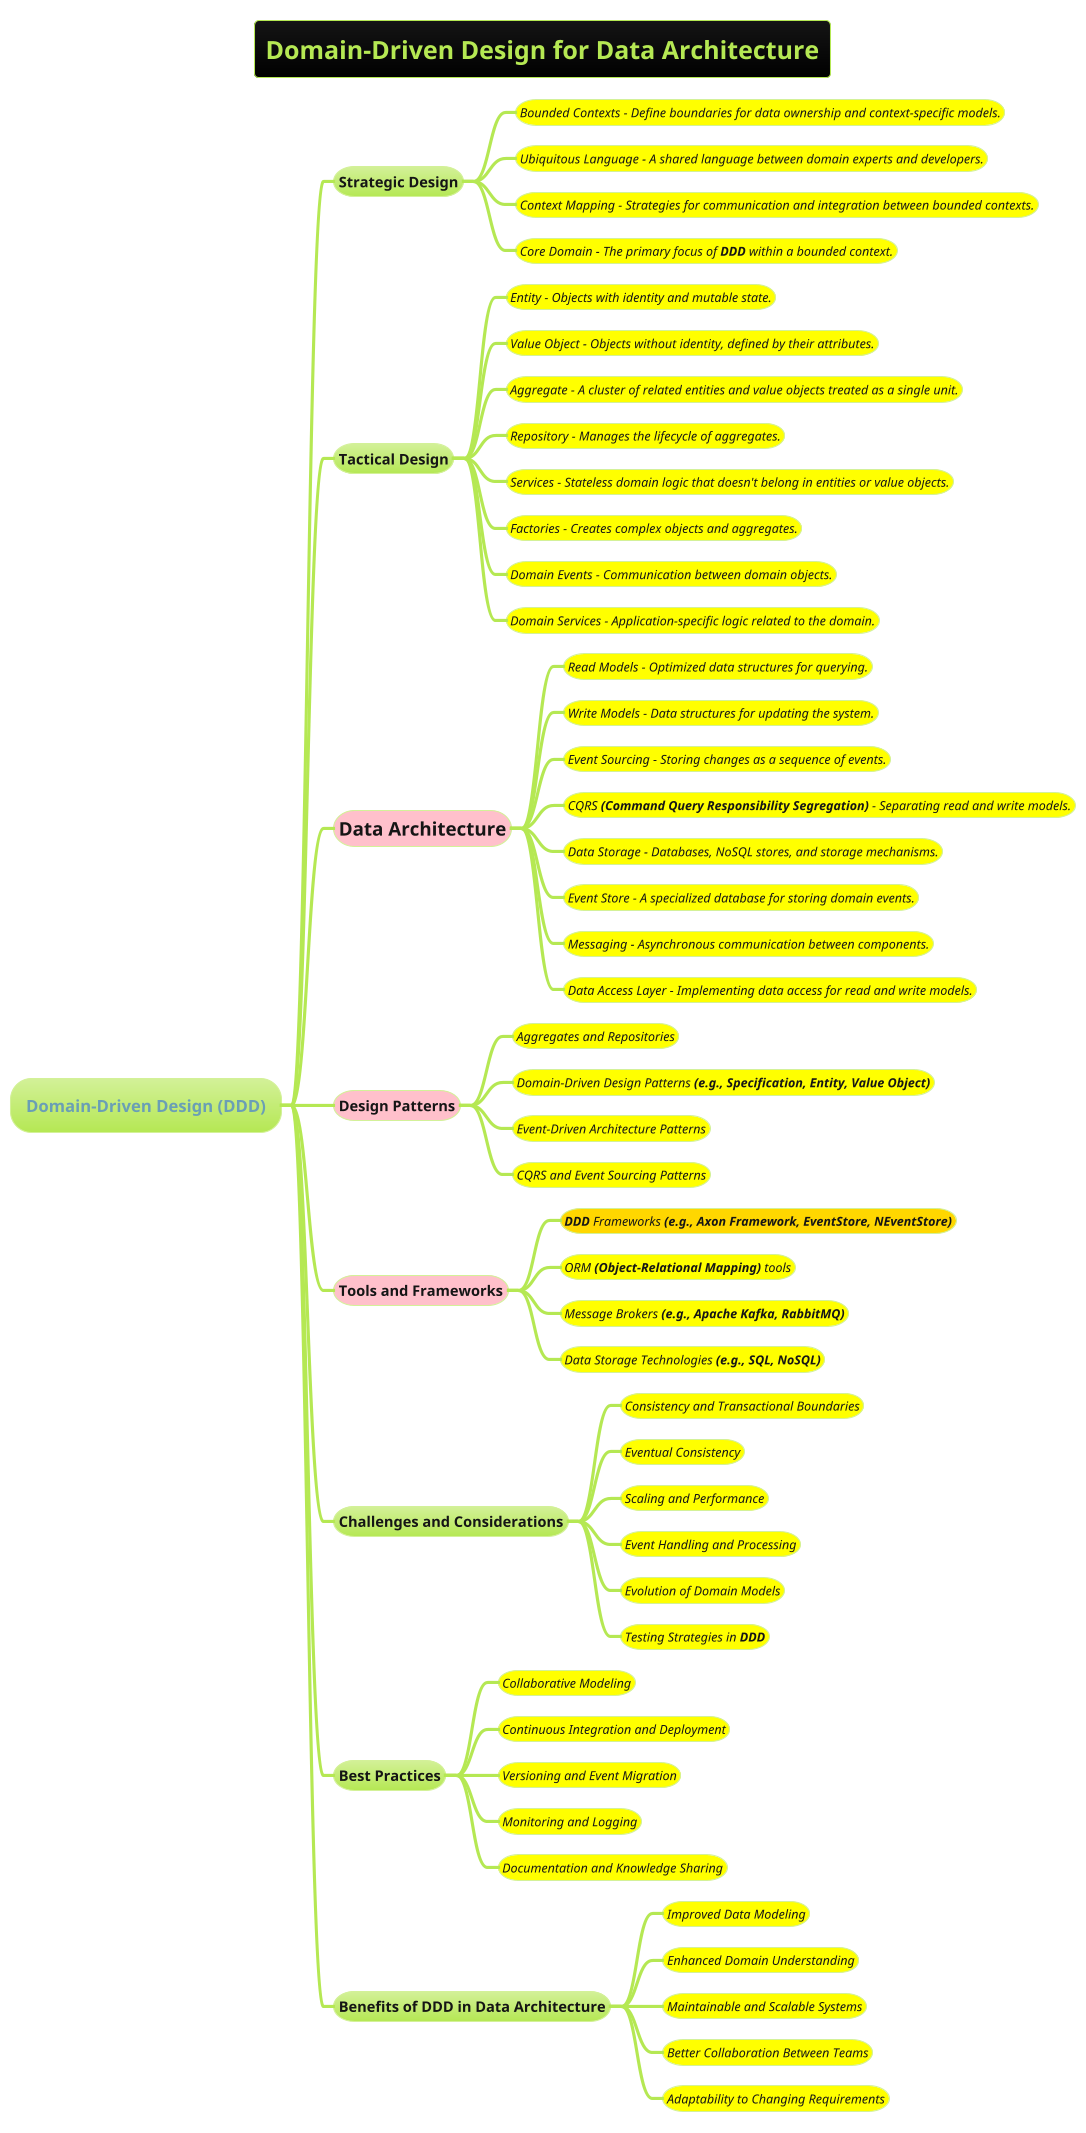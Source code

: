 @startmindmap
title =Domain-Driven Design for Data Architecture
!theme hacker

* Domain-Driven Design **(DDD)**
** Strategic Design
***[#yellow] ====Bounded Contexts - Define boundaries for data ownership and context-specific models.
***[#yellow] ====Ubiquitous Language - A shared language between domain experts and developers.
***[#yellow] ====Context Mapping - Strategies for communication and integration between bounded contexts.
***[#yellow] ====Core Domain - The primary focus of **DDD** within a bounded context.

** Tactical Design
***[#yellow] ====Entity - Objects with identity and mutable state.
***[#yellow] ====Value Object - Objects without identity, defined by their attributes.
***[#yellow] ====Aggregate - A cluster of related entities and value objects treated as a single unit.
***[#yellow] ====Repository - Manages the lifecycle of aggregates.
***[#yellow] ====Services - Stateless domain logic that doesn't belong in entities or value objects.
***[#yellow] ====Factories - Creates complex objects and aggregates.
***[#yellow] ====Domain Events - Communication between domain objects.
***[#yellow] ====Domain Services - Application-specific logic related to the domain.

**[#pink] =Data Architecture
***[#yellow] ====Read Models - Optimized data structures for querying.
***[#yellow] ====Write Models - Data structures for updating the system.
***[#yellow] ====Event Sourcing - Storing changes as a sequence of events.
***[#yellow] ====CQRS **(Command Query Responsibility Segregation)** - Separating read and write models.
***[#yellow] ====Data Storage - Databases, NoSQL stores, and storage mechanisms.
***[#yellow] ====Event Store - A specialized database for storing domain events.
***[#yellow] ====Messaging - Asynchronous communication between components.
***[#yellow] ====Data Access Layer - Implementing data access for read and write models.

**[#pink] Design Patterns
***[#yellow] ====Aggregates and Repositories
***[#yellow] ====Domain-Driven Design Patterns **(e.g., Specification, Entity, Value Object)**
***[#yellow] ====Event-Driven Architecture Patterns
***[#yellow] ====CQRS and Event Sourcing Patterns

**[#pink] Tools and Frameworks
***[#gold] ====**DDD** Frameworks **(e.g., Axon Framework, EventStore, NEventStore)**
***[#yellow] ====ORM **(Object-Relational Mapping)** tools
***[#yellow] ====Message Brokers **(e.g., Apache Kafka, RabbitMQ)**
***[#yellow] ====Data Storage Technologies **(e.g., SQL, NoSQL)**

** Challenges and Considerations
***[#yellow] ====Consistency and Transactional Boundaries
***[#yellow] ====Eventual Consistency
***[#yellow] ====Scaling and Performance
***[#yellow] ====Event Handling and Processing
***[#yellow] ====Evolution of Domain Models
***[#yellow] ====Testing Strategies in **DDD**

** Best Practices
***[#yellow] ====Collaborative Modeling
***[#yellow] ====Continuous Integration and Deployment
***[#yellow] ====Versioning and Event Migration
***[#yellow] ====Monitoring and Logging
***[#yellow] ====Documentation and Knowledge Sharing

** Benefits of **DDD** in Data Architecture
***[#yellow] ====Improved Data Modeling
***[#yellow] ====Enhanced Domain Understanding
***[#yellow] ====Maintainable and Scalable Systems
***[#yellow] ====Better Collaboration Between Teams
***[#yellow] ====Adaptability to Changing Requirements

@endmindmap

